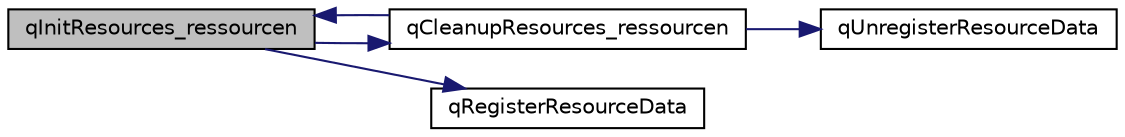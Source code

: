 digraph "qInitResources_ressourcen"
{
  bgcolor="transparent";
  edge [fontname="Helvetica",fontsize="10",labelfontname="Helvetica",labelfontsize="10"];
  node [fontname="Helvetica",fontsize="10",shape=record];
  rankdir="LR";
  Node6 [label="qInitResources_ressourcen",height=0.2,width=0.4,color="black", fillcolor="grey75", style="filled", fontcolor="black"];
  Node6 -> Node7 [color="midnightblue",fontsize="10",style="solid",fontname="Helvetica"];
  Node7 [label="qCleanupResources_ressourcen",height=0.2,width=0.4,color="black",URL="$qrc__ressourcen_8cpp.html#af84c78e34117ee598f8ec506be5eea4f"];
  Node7 -> Node6 [color="midnightblue",fontsize="10",style="solid",fontname="Helvetica"];
  Node7 -> Node8 [color="midnightblue",fontsize="10",style="solid",fontname="Helvetica"];
  Node8 [label="qUnregisterResourceData",height=0.2,width=0.4,color="black",URL="$qrc__ressourcen_8cpp.html#a54b96c9f44d004fc0ea13bb581f97a71"];
  Node6 -> Node9 [color="midnightblue",fontsize="10",style="solid",fontname="Helvetica"];
  Node9 [label="qRegisterResourceData",height=0.2,width=0.4,color="black",URL="$qrc__ressourcen_8cpp.html#a2ce5a6cde5b318dc75442940471e05f7"];
}
